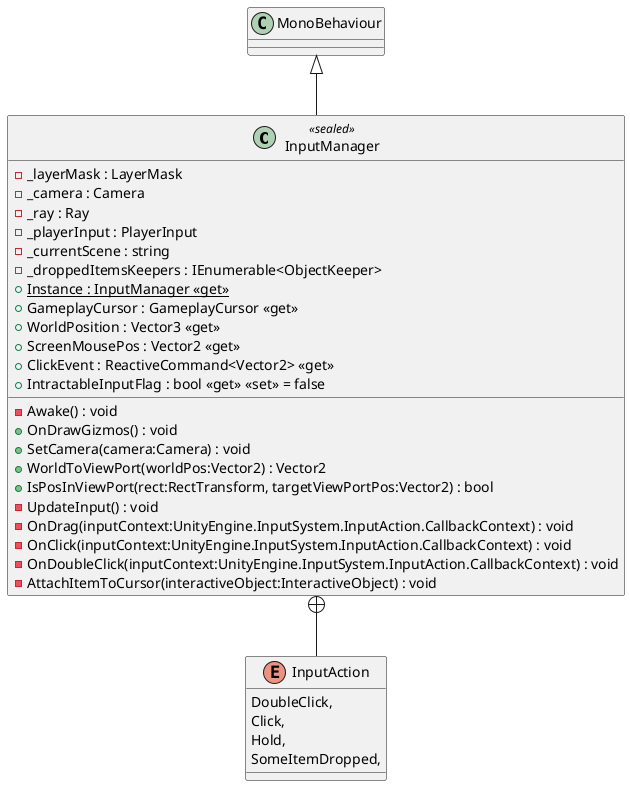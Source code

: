 @startuml
class InputManager <<sealed>> {
    - _layerMask : LayerMask
    - _camera : Camera
    - _ray : Ray
    - _playerInput : PlayerInput
    - _currentScene : string
    - _droppedItemsKeepers : IEnumerable<ObjectKeeper>
    + {static} Instance : InputManager <<get>>
    + GameplayCursor : GameplayCursor <<get>>
    + WorldPosition : Vector3 <<get>>
    + ScreenMousePos : Vector2 <<get>>
    + ClickEvent : ReactiveCommand<Vector2> <<get>>
    + IntractableInputFlag : bool <<get>> <<set>> = false
    - Awake() : void
    + OnDrawGizmos() : void
    + SetCamera(camera:Camera) : void
    + WorldToViewPort(worldPos:Vector2) : Vector2
    + IsPosInViewPort(rect:RectTransform, targetViewPortPos:Vector2) : bool
    - UpdateInput() : void
    - OnDrag(inputContext:UnityEngine.InputSystem.InputAction.CallbackContext) : void
    - OnClick(inputContext:UnityEngine.InputSystem.InputAction.CallbackContext) : void
    - OnDoubleClick(inputContext:UnityEngine.InputSystem.InputAction.CallbackContext) : void
    - AttachItemToCursor(interactiveObject:InteractiveObject) : void
}
enum InputAction {
    DoubleClick,
    Click,
    Hold,
    SomeItemDropped,
}
MonoBehaviour <|-- InputManager
InputManager +-- InputAction
@enduml
